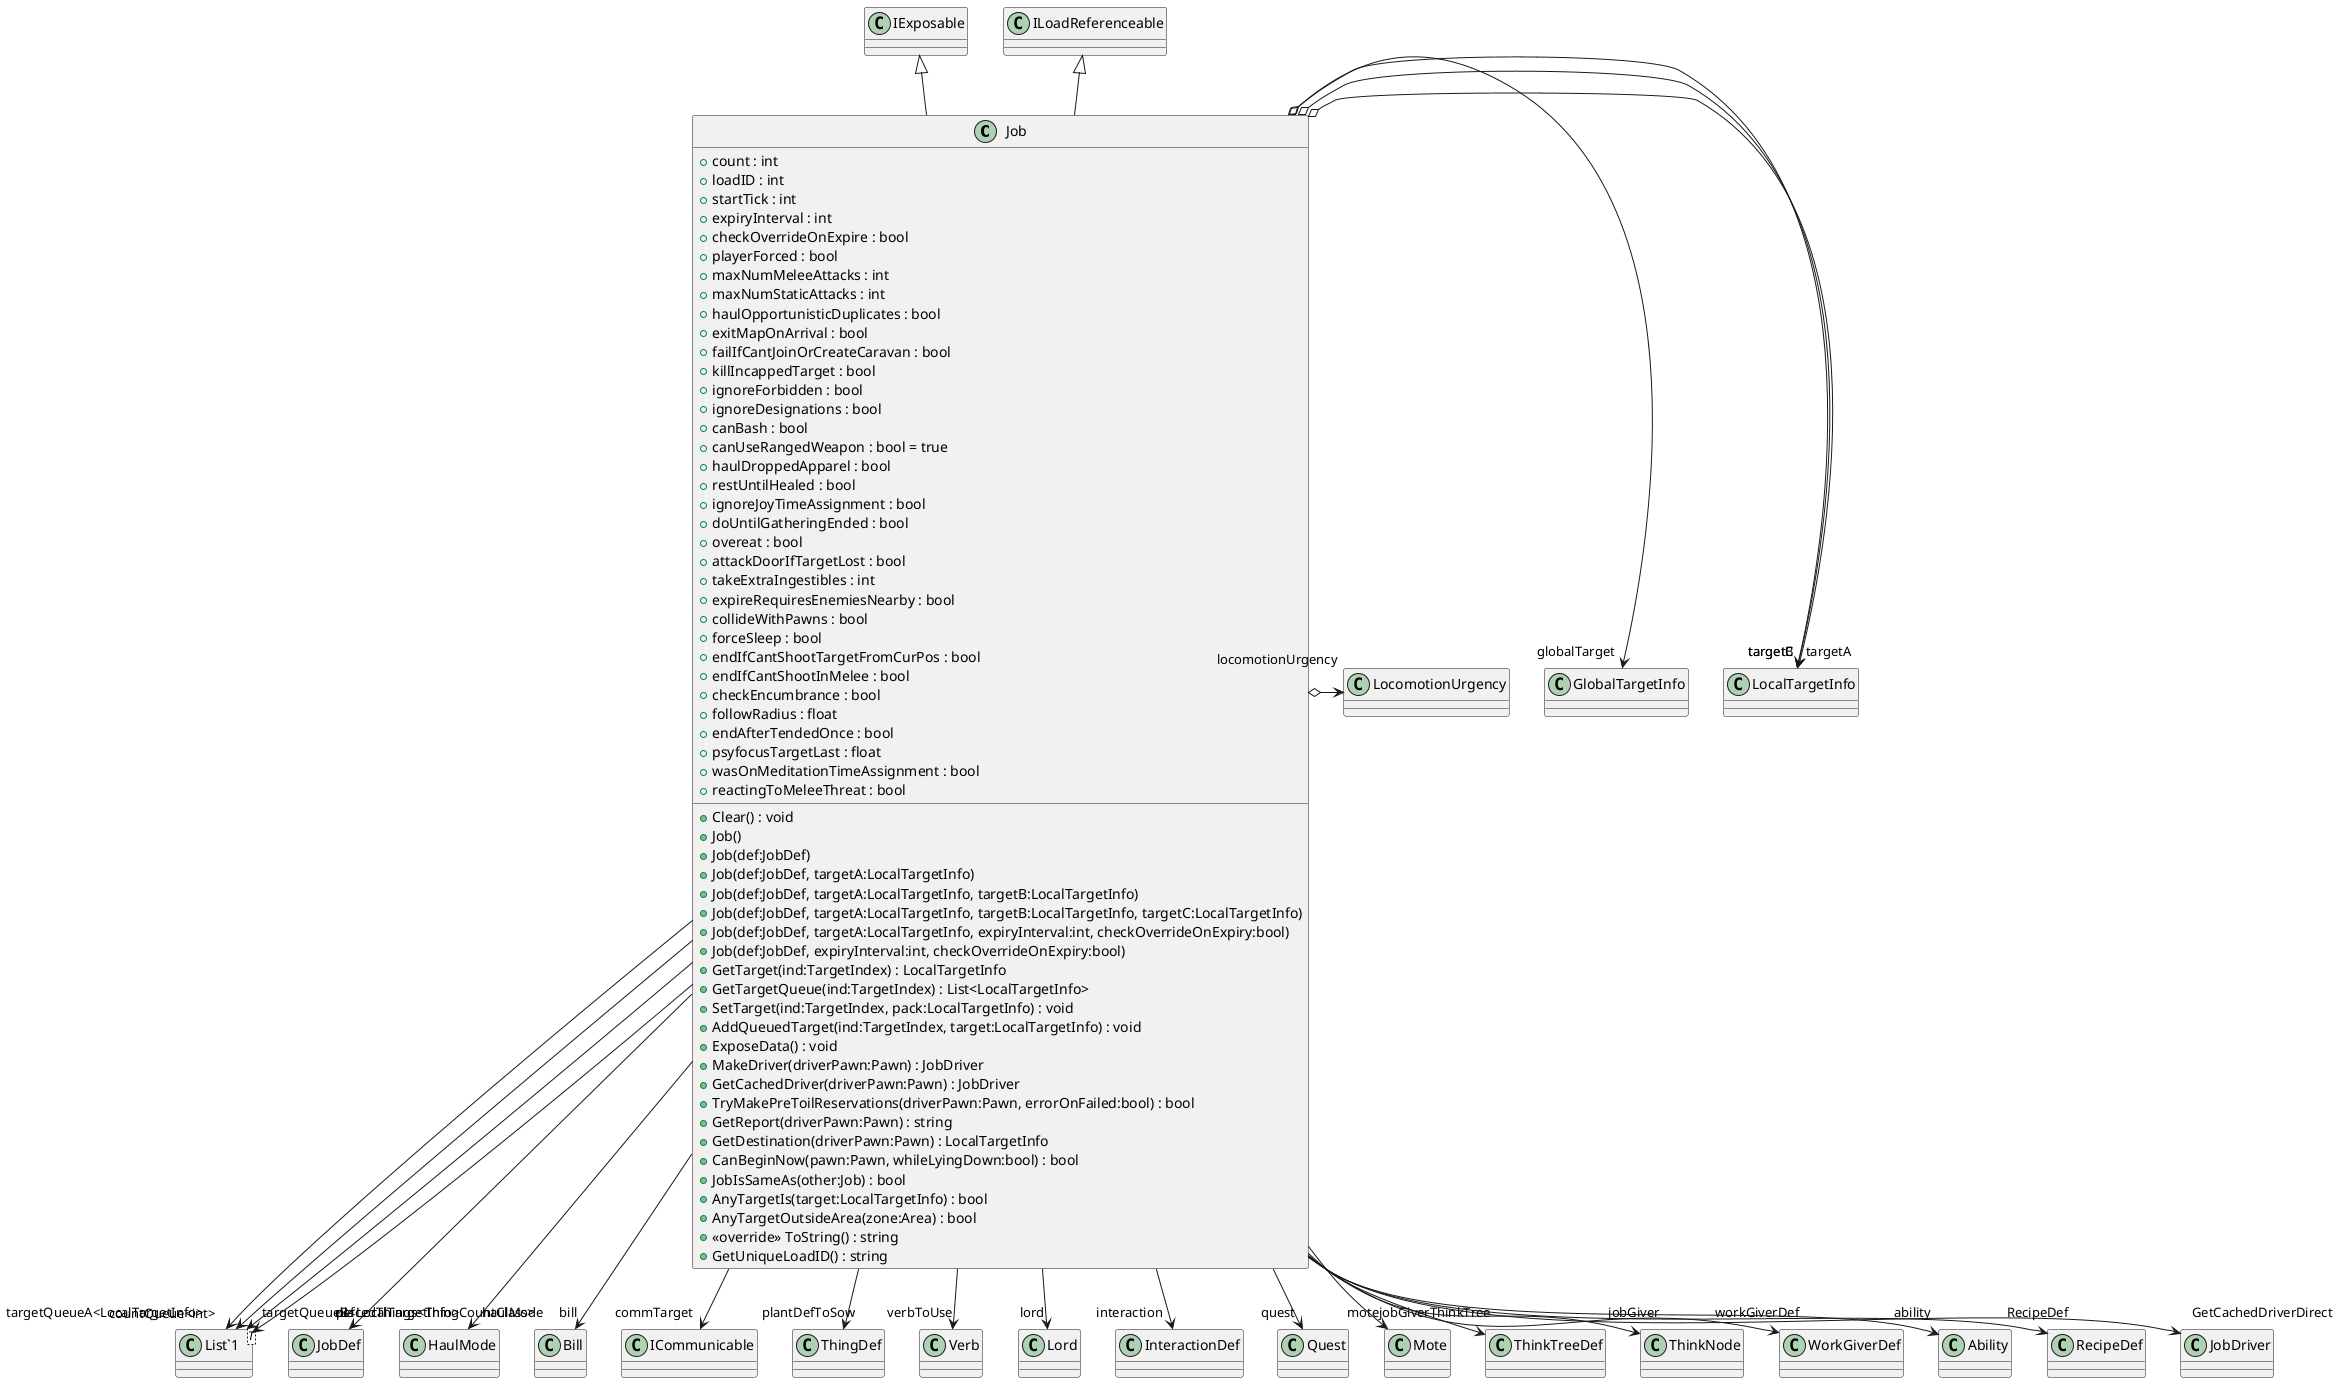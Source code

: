 @startuml
class Job {
    + count : int
    + loadID : int
    + startTick : int
    + expiryInterval : int
    + checkOverrideOnExpire : bool
    + playerForced : bool
    + maxNumMeleeAttacks : int
    + maxNumStaticAttacks : int
    + haulOpportunisticDuplicates : bool
    + exitMapOnArrival : bool
    + failIfCantJoinOrCreateCaravan : bool
    + killIncappedTarget : bool
    + ignoreForbidden : bool
    + ignoreDesignations : bool
    + canBash : bool
    + canUseRangedWeapon : bool = true
    + haulDroppedApparel : bool
    + restUntilHealed : bool
    + ignoreJoyTimeAssignment : bool
    + doUntilGatheringEnded : bool
    + overeat : bool
    + attackDoorIfTargetLost : bool
    + takeExtraIngestibles : int
    + expireRequiresEnemiesNearby : bool
    + collideWithPawns : bool
    + forceSleep : bool
    + endIfCantShootTargetFromCurPos : bool
    + endIfCantShootInMelee : bool
    + checkEncumbrance : bool
    + followRadius : float
    + endAfterTendedOnce : bool
    + psyfocusTargetLast : float
    + wasOnMeditationTimeAssignment : bool
    + reactingToMeleeThreat : bool
    + Clear() : void
    + Job()
    + Job(def:JobDef)
    + Job(def:JobDef, targetA:LocalTargetInfo)
    + Job(def:JobDef, targetA:LocalTargetInfo, targetB:LocalTargetInfo)
    + Job(def:JobDef, targetA:LocalTargetInfo, targetB:LocalTargetInfo, targetC:LocalTargetInfo)
    + Job(def:JobDef, targetA:LocalTargetInfo, expiryInterval:int, checkOverrideOnExpiry:bool)
    + Job(def:JobDef, expiryInterval:int, checkOverrideOnExpiry:bool)
    + GetTarget(ind:TargetIndex) : LocalTargetInfo
    + GetTargetQueue(ind:TargetIndex) : List<LocalTargetInfo>
    + SetTarget(ind:TargetIndex, pack:LocalTargetInfo) : void
    + AddQueuedTarget(ind:TargetIndex, target:LocalTargetInfo) : void
    + ExposeData() : void
    + MakeDriver(driverPawn:Pawn) : JobDriver
    + GetCachedDriver(driverPawn:Pawn) : JobDriver
    + TryMakePreToilReservations(driverPawn:Pawn, errorOnFailed:bool) : bool
    + GetReport(driverPawn:Pawn) : string
    + GetDestination(driverPawn:Pawn) : LocalTargetInfo
    + CanBeginNow(pawn:Pawn, whileLyingDown:bool) : bool
    + JobIsSameAs(other:Job) : bool
    + AnyTargetIs(target:LocalTargetInfo) : bool
    + AnyTargetOutsideArea(zone:Area) : bool
    + <<override>> ToString() : string
    + GetUniqueLoadID() : string
}
class "List`1"<T> {
}
IExposable <|-- Job
ILoadReferenceable <|-- Job
Job --> "def" JobDef
Job o-> "targetA" LocalTargetInfo
Job o-> "targetB" LocalTargetInfo
Job o-> "targetC" LocalTargetInfo
Job --> "targetQueueA<LocalTargetInfo>" "List`1"
Job --> "targetQueueB<LocalTargetInfo>" "List`1"
Job o-> "globalTarget" GlobalTargetInfo
Job --> "countQueue<int>" "List`1"
Job --> "placedThings<ThingCountClass>" "List`1"
Job o-> "locomotionUrgency" LocomotionUrgency
Job --> "haulMode" HaulMode
Job --> "bill" Bill
Job --> "commTarget" ICommunicable
Job --> "plantDefToSow" ThingDef
Job --> "verbToUse" Verb
Job --> "lord" Lord
Job --> "interaction" InteractionDef
Job --> "quest" Quest
Job --> "mote" Mote
Job --> "jobGiverThinkTree" ThinkTreeDef
Job --> "jobGiver" ThinkNode
Job --> "workGiverDef" WorkGiverDef
Job --> "ability" Ability
Job --> "RecipeDef" RecipeDef
Job --> "GetCachedDriverDirect" JobDriver
@enduml
